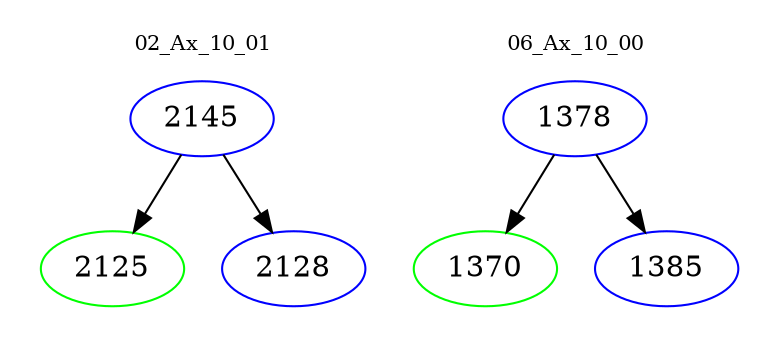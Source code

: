 digraph{
subgraph cluster_0 {
color = white
label = "02_Ax_10_01";
fontsize=10;
T0_2145 [label="2145", color="blue"]
T0_2145 -> T0_2125 [color="black"]
T0_2125 [label="2125", color="green"]
T0_2145 -> T0_2128 [color="black"]
T0_2128 [label="2128", color="blue"]
}
subgraph cluster_1 {
color = white
label = "06_Ax_10_00";
fontsize=10;
T1_1378 [label="1378", color="blue"]
T1_1378 -> T1_1370 [color="black"]
T1_1370 [label="1370", color="green"]
T1_1378 -> T1_1385 [color="black"]
T1_1385 [label="1385", color="blue"]
}
}
